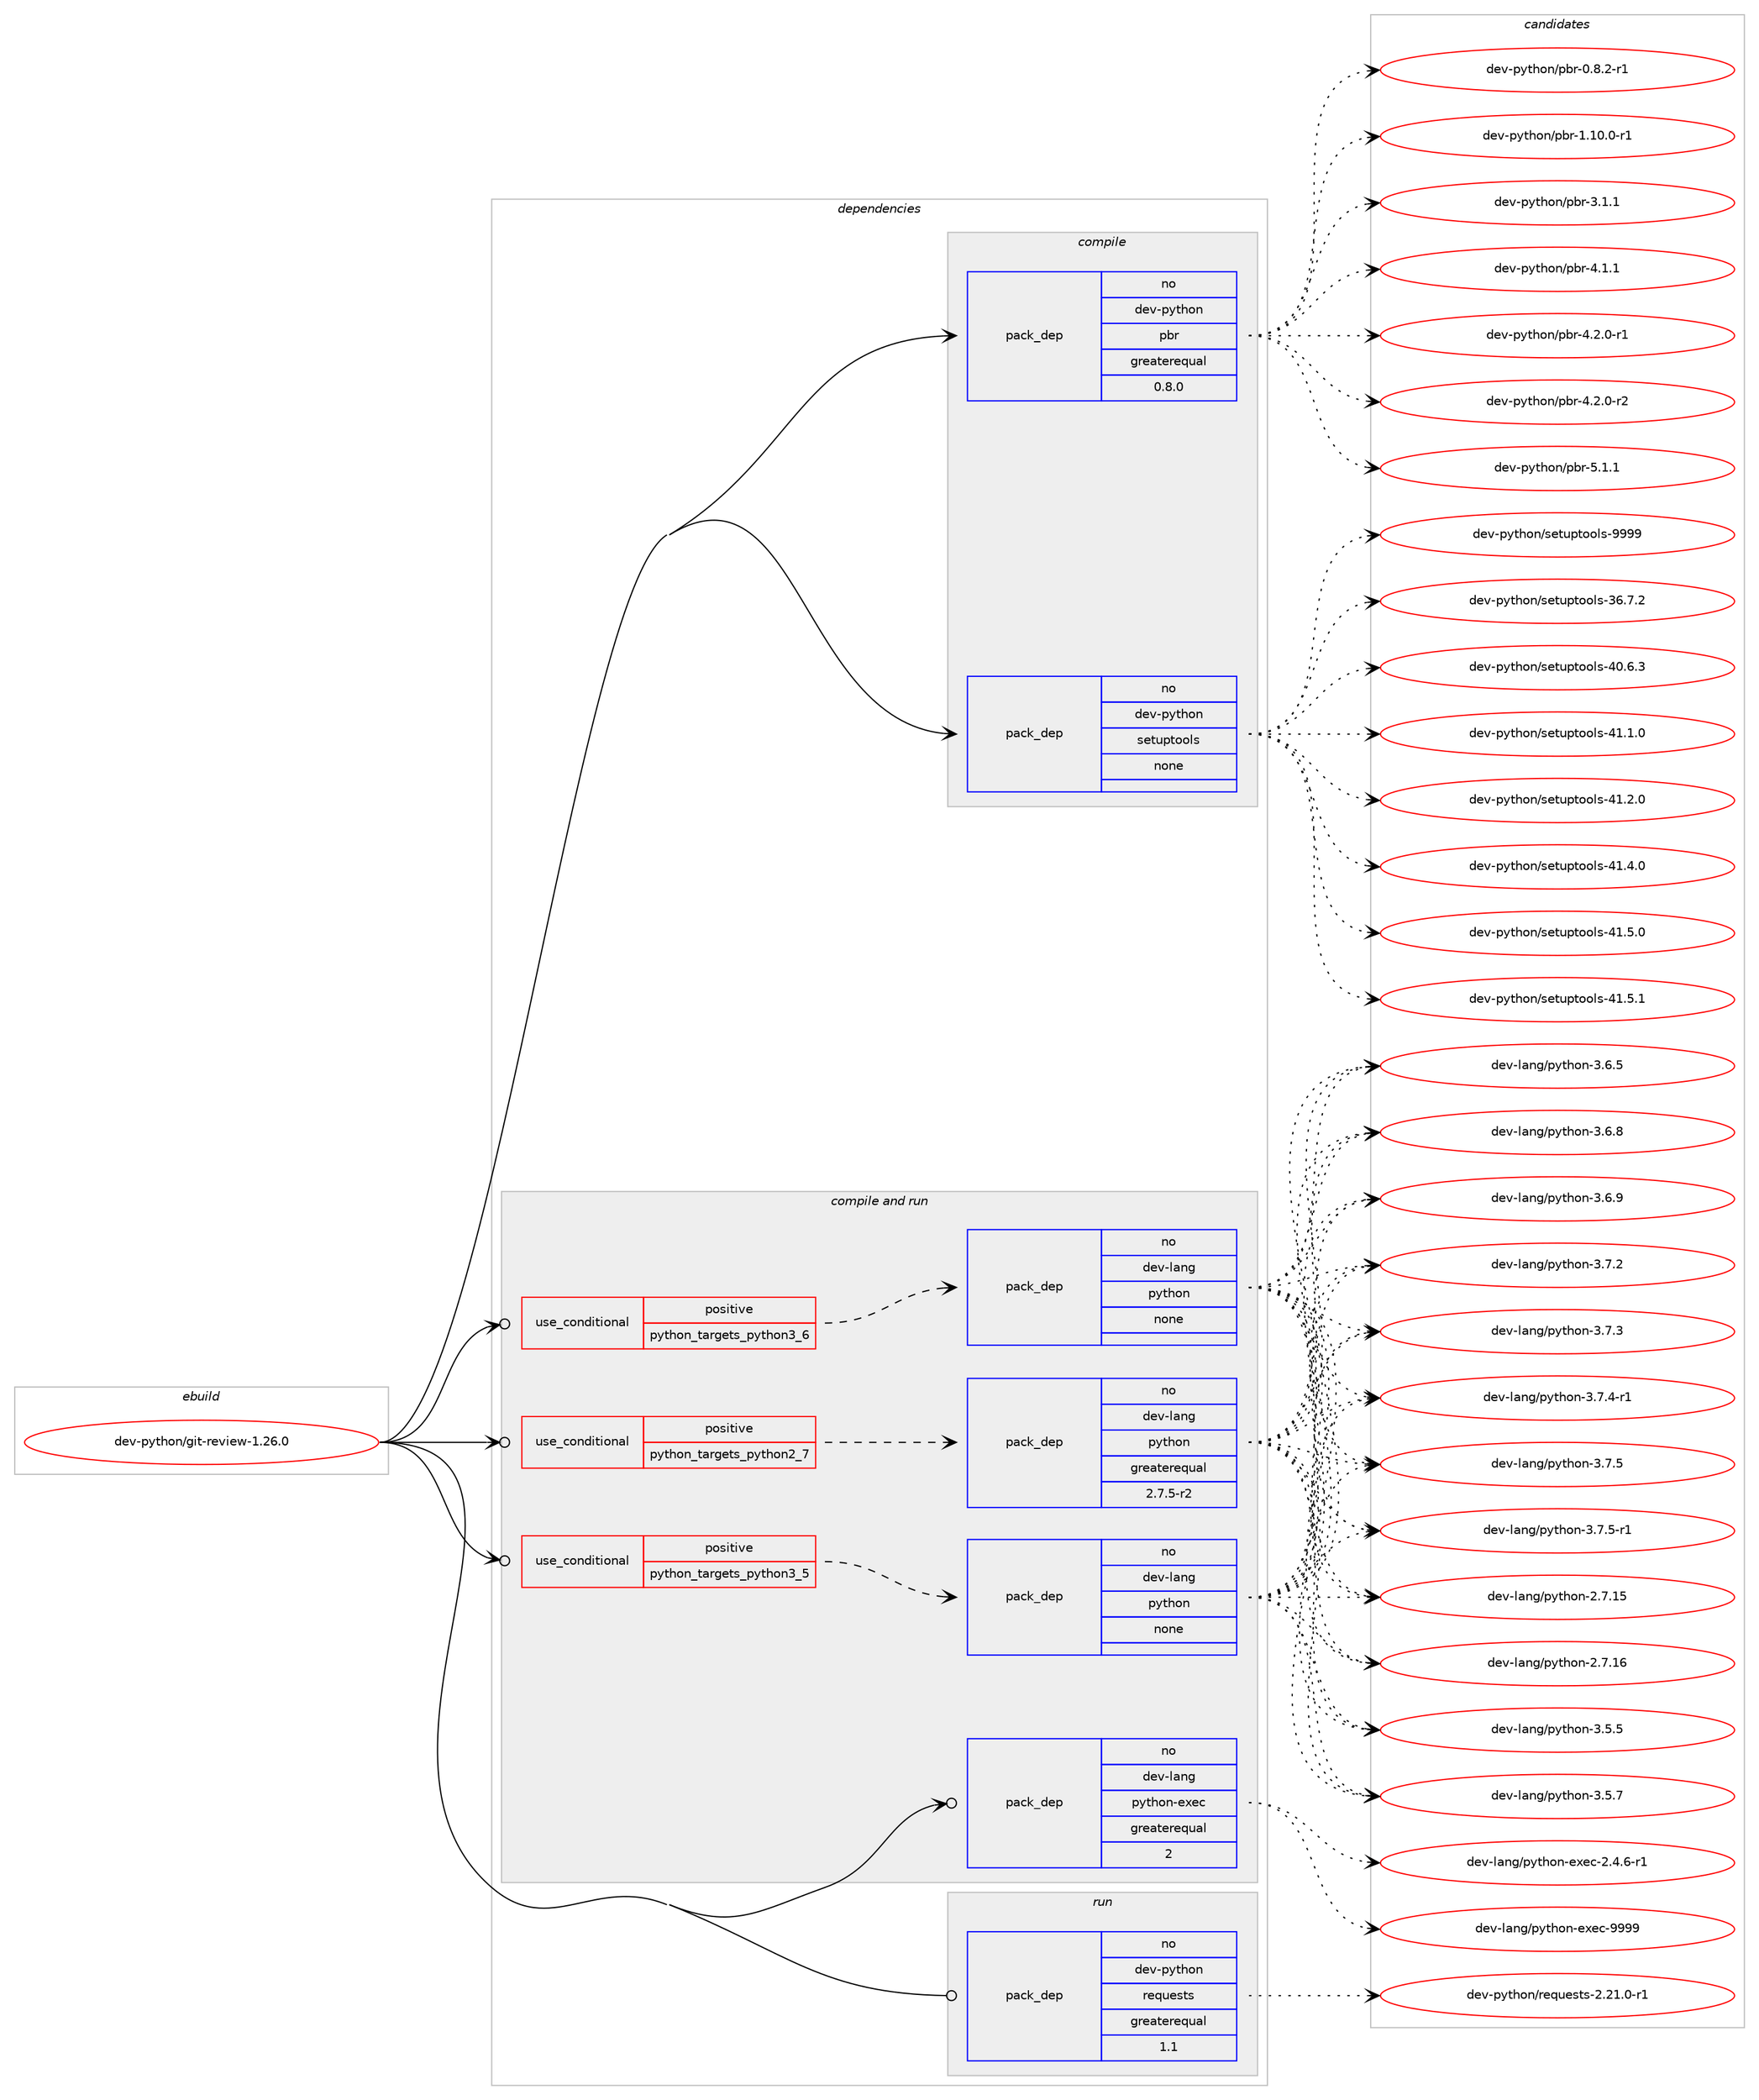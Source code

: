 digraph prolog {

# *************
# Graph options
# *************

newrank=true;
concentrate=true;
compound=true;
graph [rankdir=LR,fontname=Helvetica,fontsize=10,ranksep=1.5];#, ranksep=2.5, nodesep=0.2];
edge  [arrowhead=vee];
node  [fontname=Helvetica,fontsize=10];

# **********
# The ebuild
# **********

subgraph cluster_leftcol {
color=gray;
rank=same;
label=<<i>ebuild</i>>;
id [label="dev-python/git-review-1.26.0", color=red, width=4, href="../dev-python/git-review-1.26.0.svg"];
}

# ****************
# The dependencies
# ****************

subgraph cluster_midcol {
color=gray;
label=<<i>dependencies</i>>;
subgraph cluster_compile {
fillcolor="#eeeeee";
style=filled;
label=<<i>compile</i>>;
subgraph pack454845 {
dependency606663 [label=<<TABLE BORDER="0" CELLBORDER="1" CELLSPACING="0" CELLPADDING="4" WIDTH="220"><TR><TD ROWSPAN="6" CELLPADDING="30">pack_dep</TD></TR><TR><TD WIDTH="110">no</TD></TR><TR><TD>dev-python</TD></TR><TR><TD>pbr</TD></TR><TR><TD>greaterequal</TD></TR><TR><TD>0.8.0</TD></TR></TABLE>>, shape=none, color=blue];
}
id:e -> dependency606663:w [weight=20,style="solid",arrowhead="vee"];
subgraph pack454846 {
dependency606664 [label=<<TABLE BORDER="0" CELLBORDER="1" CELLSPACING="0" CELLPADDING="4" WIDTH="220"><TR><TD ROWSPAN="6" CELLPADDING="30">pack_dep</TD></TR><TR><TD WIDTH="110">no</TD></TR><TR><TD>dev-python</TD></TR><TR><TD>setuptools</TD></TR><TR><TD>none</TD></TR><TR><TD></TD></TR></TABLE>>, shape=none, color=blue];
}
id:e -> dependency606664:w [weight=20,style="solid",arrowhead="vee"];
}
subgraph cluster_compileandrun {
fillcolor="#eeeeee";
style=filled;
label=<<i>compile and run</i>>;
subgraph cond140021 {
dependency606665 [label=<<TABLE BORDER="0" CELLBORDER="1" CELLSPACING="0" CELLPADDING="4"><TR><TD ROWSPAN="3" CELLPADDING="10">use_conditional</TD></TR><TR><TD>positive</TD></TR><TR><TD>python_targets_python2_7</TD></TR></TABLE>>, shape=none, color=red];
subgraph pack454847 {
dependency606666 [label=<<TABLE BORDER="0" CELLBORDER="1" CELLSPACING="0" CELLPADDING="4" WIDTH="220"><TR><TD ROWSPAN="6" CELLPADDING="30">pack_dep</TD></TR><TR><TD WIDTH="110">no</TD></TR><TR><TD>dev-lang</TD></TR><TR><TD>python</TD></TR><TR><TD>greaterequal</TD></TR><TR><TD>2.7.5-r2</TD></TR></TABLE>>, shape=none, color=blue];
}
dependency606665:e -> dependency606666:w [weight=20,style="dashed",arrowhead="vee"];
}
id:e -> dependency606665:w [weight=20,style="solid",arrowhead="odotvee"];
subgraph cond140022 {
dependency606667 [label=<<TABLE BORDER="0" CELLBORDER="1" CELLSPACING="0" CELLPADDING="4"><TR><TD ROWSPAN="3" CELLPADDING="10">use_conditional</TD></TR><TR><TD>positive</TD></TR><TR><TD>python_targets_python3_5</TD></TR></TABLE>>, shape=none, color=red];
subgraph pack454848 {
dependency606668 [label=<<TABLE BORDER="0" CELLBORDER="1" CELLSPACING="0" CELLPADDING="4" WIDTH="220"><TR><TD ROWSPAN="6" CELLPADDING="30">pack_dep</TD></TR><TR><TD WIDTH="110">no</TD></TR><TR><TD>dev-lang</TD></TR><TR><TD>python</TD></TR><TR><TD>none</TD></TR><TR><TD></TD></TR></TABLE>>, shape=none, color=blue];
}
dependency606667:e -> dependency606668:w [weight=20,style="dashed",arrowhead="vee"];
}
id:e -> dependency606667:w [weight=20,style="solid",arrowhead="odotvee"];
subgraph cond140023 {
dependency606669 [label=<<TABLE BORDER="0" CELLBORDER="1" CELLSPACING="0" CELLPADDING="4"><TR><TD ROWSPAN="3" CELLPADDING="10">use_conditional</TD></TR><TR><TD>positive</TD></TR><TR><TD>python_targets_python3_6</TD></TR></TABLE>>, shape=none, color=red];
subgraph pack454849 {
dependency606670 [label=<<TABLE BORDER="0" CELLBORDER="1" CELLSPACING="0" CELLPADDING="4" WIDTH="220"><TR><TD ROWSPAN="6" CELLPADDING="30">pack_dep</TD></TR><TR><TD WIDTH="110">no</TD></TR><TR><TD>dev-lang</TD></TR><TR><TD>python</TD></TR><TR><TD>none</TD></TR><TR><TD></TD></TR></TABLE>>, shape=none, color=blue];
}
dependency606669:e -> dependency606670:w [weight=20,style="dashed",arrowhead="vee"];
}
id:e -> dependency606669:w [weight=20,style="solid",arrowhead="odotvee"];
subgraph pack454850 {
dependency606671 [label=<<TABLE BORDER="0" CELLBORDER="1" CELLSPACING="0" CELLPADDING="4" WIDTH="220"><TR><TD ROWSPAN="6" CELLPADDING="30">pack_dep</TD></TR><TR><TD WIDTH="110">no</TD></TR><TR><TD>dev-lang</TD></TR><TR><TD>python-exec</TD></TR><TR><TD>greaterequal</TD></TR><TR><TD>2</TD></TR></TABLE>>, shape=none, color=blue];
}
id:e -> dependency606671:w [weight=20,style="solid",arrowhead="odotvee"];
}
subgraph cluster_run {
fillcolor="#eeeeee";
style=filled;
label=<<i>run</i>>;
subgraph pack454851 {
dependency606672 [label=<<TABLE BORDER="0" CELLBORDER="1" CELLSPACING="0" CELLPADDING="4" WIDTH="220"><TR><TD ROWSPAN="6" CELLPADDING="30">pack_dep</TD></TR><TR><TD WIDTH="110">no</TD></TR><TR><TD>dev-python</TD></TR><TR><TD>requests</TD></TR><TR><TD>greaterequal</TD></TR><TR><TD>1.1</TD></TR></TABLE>>, shape=none, color=blue];
}
id:e -> dependency606672:w [weight=20,style="solid",arrowhead="odot"];
}
}

# **************
# The candidates
# **************

subgraph cluster_choices {
rank=same;
color=gray;
label=<<i>candidates</i>>;

subgraph choice454845 {
color=black;
nodesep=1;
choice1001011184511212111610411111047112981144548465646504511449 [label="dev-python/pbr-0.8.2-r1", color=red, width=4,href="../dev-python/pbr-0.8.2-r1.svg"];
choice100101118451121211161041111104711298114454946494846484511449 [label="dev-python/pbr-1.10.0-r1", color=red, width=4,href="../dev-python/pbr-1.10.0-r1.svg"];
choice100101118451121211161041111104711298114455146494649 [label="dev-python/pbr-3.1.1", color=red, width=4,href="../dev-python/pbr-3.1.1.svg"];
choice100101118451121211161041111104711298114455246494649 [label="dev-python/pbr-4.1.1", color=red, width=4,href="../dev-python/pbr-4.1.1.svg"];
choice1001011184511212111610411111047112981144552465046484511449 [label="dev-python/pbr-4.2.0-r1", color=red, width=4,href="../dev-python/pbr-4.2.0-r1.svg"];
choice1001011184511212111610411111047112981144552465046484511450 [label="dev-python/pbr-4.2.0-r2", color=red, width=4,href="../dev-python/pbr-4.2.0-r2.svg"];
choice100101118451121211161041111104711298114455346494649 [label="dev-python/pbr-5.1.1", color=red, width=4,href="../dev-python/pbr-5.1.1.svg"];
dependency606663:e -> choice1001011184511212111610411111047112981144548465646504511449:w [style=dotted,weight="100"];
dependency606663:e -> choice100101118451121211161041111104711298114454946494846484511449:w [style=dotted,weight="100"];
dependency606663:e -> choice100101118451121211161041111104711298114455146494649:w [style=dotted,weight="100"];
dependency606663:e -> choice100101118451121211161041111104711298114455246494649:w [style=dotted,weight="100"];
dependency606663:e -> choice1001011184511212111610411111047112981144552465046484511449:w [style=dotted,weight="100"];
dependency606663:e -> choice1001011184511212111610411111047112981144552465046484511450:w [style=dotted,weight="100"];
dependency606663:e -> choice100101118451121211161041111104711298114455346494649:w [style=dotted,weight="100"];
}
subgraph choice454846 {
color=black;
nodesep=1;
choice100101118451121211161041111104711510111611711211611111110811545515446554650 [label="dev-python/setuptools-36.7.2", color=red, width=4,href="../dev-python/setuptools-36.7.2.svg"];
choice100101118451121211161041111104711510111611711211611111110811545524846544651 [label="dev-python/setuptools-40.6.3", color=red, width=4,href="../dev-python/setuptools-40.6.3.svg"];
choice100101118451121211161041111104711510111611711211611111110811545524946494648 [label="dev-python/setuptools-41.1.0", color=red, width=4,href="../dev-python/setuptools-41.1.0.svg"];
choice100101118451121211161041111104711510111611711211611111110811545524946504648 [label="dev-python/setuptools-41.2.0", color=red, width=4,href="../dev-python/setuptools-41.2.0.svg"];
choice100101118451121211161041111104711510111611711211611111110811545524946524648 [label="dev-python/setuptools-41.4.0", color=red, width=4,href="../dev-python/setuptools-41.4.0.svg"];
choice100101118451121211161041111104711510111611711211611111110811545524946534648 [label="dev-python/setuptools-41.5.0", color=red, width=4,href="../dev-python/setuptools-41.5.0.svg"];
choice100101118451121211161041111104711510111611711211611111110811545524946534649 [label="dev-python/setuptools-41.5.1", color=red, width=4,href="../dev-python/setuptools-41.5.1.svg"];
choice10010111845112121116104111110471151011161171121161111111081154557575757 [label="dev-python/setuptools-9999", color=red, width=4,href="../dev-python/setuptools-9999.svg"];
dependency606664:e -> choice100101118451121211161041111104711510111611711211611111110811545515446554650:w [style=dotted,weight="100"];
dependency606664:e -> choice100101118451121211161041111104711510111611711211611111110811545524846544651:w [style=dotted,weight="100"];
dependency606664:e -> choice100101118451121211161041111104711510111611711211611111110811545524946494648:w [style=dotted,weight="100"];
dependency606664:e -> choice100101118451121211161041111104711510111611711211611111110811545524946504648:w [style=dotted,weight="100"];
dependency606664:e -> choice100101118451121211161041111104711510111611711211611111110811545524946524648:w [style=dotted,weight="100"];
dependency606664:e -> choice100101118451121211161041111104711510111611711211611111110811545524946534648:w [style=dotted,weight="100"];
dependency606664:e -> choice100101118451121211161041111104711510111611711211611111110811545524946534649:w [style=dotted,weight="100"];
dependency606664:e -> choice10010111845112121116104111110471151011161171121161111111081154557575757:w [style=dotted,weight="100"];
}
subgraph choice454847 {
color=black;
nodesep=1;
choice10010111845108971101034711212111610411111045504655464953 [label="dev-lang/python-2.7.15", color=red, width=4,href="../dev-lang/python-2.7.15.svg"];
choice10010111845108971101034711212111610411111045504655464954 [label="dev-lang/python-2.7.16", color=red, width=4,href="../dev-lang/python-2.7.16.svg"];
choice100101118451089711010347112121116104111110455146534653 [label="dev-lang/python-3.5.5", color=red, width=4,href="../dev-lang/python-3.5.5.svg"];
choice100101118451089711010347112121116104111110455146534655 [label="dev-lang/python-3.5.7", color=red, width=4,href="../dev-lang/python-3.5.7.svg"];
choice100101118451089711010347112121116104111110455146544653 [label="dev-lang/python-3.6.5", color=red, width=4,href="../dev-lang/python-3.6.5.svg"];
choice100101118451089711010347112121116104111110455146544656 [label="dev-lang/python-3.6.8", color=red, width=4,href="../dev-lang/python-3.6.8.svg"];
choice100101118451089711010347112121116104111110455146544657 [label="dev-lang/python-3.6.9", color=red, width=4,href="../dev-lang/python-3.6.9.svg"];
choice100101118451089711010347112121116104111110455146554650 [label="dev-lang/python-3.7.2", color=red, width=4,href="../dev-lang/python-3.7.2.svg"];
choice100101118451089711010347112121116104111110455146554651 [label="dev-lang/python-3.7.3", color=red, width=4,href="../dev-lang/python-3.7.3.svg"];
choice1001011184510897110103471121211161041111104551465546524511449 [label="dev-lang/python-3.7.4-r1", color=red, width=4,href="../dev-lang/python-3.7.4-r1.svg"];
choice100101118451089711010347112121116104111110455146554653 [label="dev-lang/python-3.7.5", color=red, width=4,href="../dev-lang/python-3.7.5.svg"];
choice1001011184510897110103471121211161041111104551465546534511449 [label="dev-lang/python-3.7.5-r1", color=red, width=4,href="../dev-lang/python-3.7.5-r1.svg"];
dependency606666:e -> choice10010111845108971101034711212111610411111045504655464953:w [style=dotted,weight="100"];
dependency606666:e -> choice10010111845108971101034711212111610411111045504655464954:w [style=dotted,weight="100"];
dependency606666:e -> choice100101118451089711010347112121116104111110455146534653:w [style=dotted,weight="100"];
dependency606666:e -> choice100101118451089711010347112121116104111110455146534655:w [style=dotted,weight="100"];
dependency606666:e -> choice100101118451089711010347112121116104111110455146544653:w [style=dotted,weight="100"];
dependency606666:e -> choice100101118451089711010347112121116104111110455146544656:w [style=dotted,weight="100"];
dependency606666:e -> choice100101118451089711010347112121116104111110455146544657:w [style=dotted,weight="100"];
dependency606666:e -> choice100101118451089711010347112121116104111110455146554650:w [style=dotted,weight="100"];
dependency606666:e -> choice100101118451089711010347112121116104111110455146554651:w [style=dotted,weight="100"];
dependency606666:e -> choice1001011184510897110103471121211161041111104551465546524511449:w [style=dotted,weight="100"];
dependency606666:e -> choice100101118451089711010347112121116104111110455146554653:w [style=dotted,weight="100"];
dependency606666:e -> choice1001011184510897110103471121211161041111104551465546534511449:w [style=dotted,weight="100"];
}
subgraph choice454848 {
color=black;
nodesep=1;
choice10010111845108971101034711212111610411111045504655464953 [label="dev-lang/python-2.7.15", color=red, width=4,href="../dev-lang/python-2.7.15.svg"];
choice10010111845108971101034711212111610411111045504655464954 [label="dev-lang/python-2.7.16", color=red, width=4,href="../dev-lang/python-2.7.16.svg"];
choice100101118451089711010347112121116104111110455146534653 [label="dev-lang/python-3.5.5", color=red, width=4,href="../dev-lang/python-3.5.5.svg"];
choice100101118451089711010347112121116104111110455146534655 [label="dev-lang/python-3.5.7", color=red, width=4,href="../dev-lang/python-3.5.7.svg"];
choice100101118451089711010347112121116104111110455146544653 [label="dev-lang/python-3.6.5", color=red, width=4,href="../dev-lang/python-3.6.5.svg"];
choice100101118451089711010347112121116104111110455146544656 [label="dev-lang/python-3.6.8", color=red, width=4,href="../dev-lang/python-3.6.8.svg"];
choice100101118451089711010347112121116104111110455146544657 [label="dev-lang/python-3.6.9", color=red, width=4,href="../dev-lang/python-3.6.9.svg"];
choice100101118451089711010347112121116104111110455146554650 [label="dev-lang/python-3.7.2", color=red, width=4,href="../dev-lang/python-3.7.2.svg"];
choice100101118451089711010347112121116104111110455146554651 [label="dev-lang/python-3.7.3", color=red, width=4,href="../dev-lang/python-3.7.3.svg"];
choice1001011184510897110103471121211161041111104551465546524511449 [label="dev-lang/python-3.7.4-r1", color=red, width=4,href="../dev-lang/python-3.7.4-r1.svg"];
choice100101118451089711010347112121116104111110455146554653 [label="dev-lang/python-3.7.5", color=red, width=4,href="../dev-lang/python-3.7.5.svg"];
choice1001011184510897110103471121211161041111104551465546534511449 [label="dev-lang/python-3.7.5-r1", color=red, width=4,href="../dev-lang/python-3.7.5-r1.svg"];
dependency606668:e -> choice10010111845108971101034711212111610411111045504655464953:w [style=dotted,weight="100"];
dependency606668:e -> choice10010111845108971101034711212111610411111045504655464954:w [style=dotted,weight="100"];
dependency606668:e -> choice100101118451089711010347112121116104111110455146534653:w [style=dotted,weight="100"];
dependency606668:e -> choice100101118451089711010347112121116104111110455146534655:w [style=dotted,weight="100"];
dependency606668:e -> choice100101118451089711010347112121116104111110455146544653:w [style=dotted,weight="100"];
dependency606668:e -> choice100101118451089711010347112121116104111110455146544656:w [style=dotted,weight="100"];
dependency606668:e -> choice100101118451089711010347112121116104111110455146544657:w [style=dotted,weight="100"];
dependency606668:e -> choice100101118451089711010347112121116104111110455146554650:w [style=dotted,weight="100"];
dependency606668:e -> choice100101118451089711010347112121116104111110455146554651:w [style=dotted,weight="100"];
dependency606668:e -> choice1001011184510897110103471121211161041111104551465546524511449:w [style=dotted,weight="100"];
dependency606668:e -> choice100101118451089711010347112121116104111110455146554653:w [style=dotted,weight="100"];
dependency606668:e -> choice1001011184510897110103471121211161041111104551465546534511449:w [style=dotted,weight="100"];
}
subgraph choice454849 {
color=black;
nodesep=1;
choice10010111845108971101034711212111610411111045504655464953 [label="dev-lang/python-2.7.15", color=red, width=4,href="../dev-lang/python-2.7.15.svg"];
choice10010111845108971101034711212111610411111045504655464954 [label="dev-lang/python-2.7.16", color=red, width=4,href="../dev-lang/python-2.7.16.svg"];
choice100101118451089711010347112121116104111110455146534653 [label="dev-lang/python-3.5.5", color=red, width=4,href="../dev-lang/python-3.5.5.svg"];
choice100101118451089711010347112121116104111110455146534655 [label="dev-lang/python-3.5.7", color=red, width=4,href="../dev-lang/python-3.5.7.svg"];
choice100101118451089711010347112121116104111110455146544653 [label="dev-lang/python-3.6.5", color=red, width=4,href="../dev-lang/python-3.6.5.svg"];
choice100101118451089711010347112121116104111110455146544656 [label="dev-lang/python-3.6.8", color=red, width=4,href="../dev-lang/python-3.6.8.svg"];
choice100101118451089711010347112121116104111110455146544657 [label="dev-lang/python-3.6.9", color=red, width=4,href="../dev-lang/python-3.6.9.svg"];
choice100101118451089711010347112121116104111110455146554650 [label="dev-lang/python-3.7.2", color=red, width=4,href="../dev-lang/python-3.7.2.svg"];
choice100101118451089711010347112121116104111110455146554651 [label="dev-lang/python-3.7.3", color=red, width=4,href="../dev-lang/python-3.7.3.svg"];
choice1001011184510897110103471121211161041111104551465546524511449 [label="dev-lang/python-3.7.4-r1", color=red, width=4,href="../dev-lang/python-3.7.4-r1.svg"];
choice100101118451089711010347112121116104111110455146554653 [label="dev-lang/python-3.7.5", color=red, width=4,href="../dev-lang/python-3.7.5.svg"];
choice1001011184510897110103471121211161041111104551465546534511449 [label="dev-lang/python-3.7.5-r1", color=red, width=4,href="../dev-lang/python-3.7.5-r1.svg"];
dependency606670:e -> choice10010111845108971101034711212111610411111045504655464953:w [style=dotted,weight="100"];
dependency606670:e -> choice10010111845108971101034711212111610411111045504655464954:w [style=dotted,weight="100"];
dependency606670:e -> choice100101118451089711010347112121116104111110455146534653:w [style=dotted,weight="100"];
dependency606670:e -> choice100101118451089711010347112121116104111110455146534655:w [style=dotted,weight="100"];
dependency606670:e -> choice100101118451089711010347112121116104111110455146544653:w [style=dotted,weight="100"];
dependency606670:e -> choice100101118451089711010347112121116104111110455146544656:w [style=dotted,weight="100"];
dependency606670:e -> choice100101118451089711010347112121116104111110455146544657:w [style=dotted,weight="100"];
dependency606670:e -> choice100101118451089711010347112121116104111110455146554650:w [style=dotted,weight="100"];
dependency606670:e -> choice100101118451089711010347112121116104111110455146554651:w [style=dotted,weight="100"];
dependency606670:e -> choice1001011184510897110103471121211161041111104551465546524511449:w [style=dotted,weight="100"];
dependency606670:e -> choice100101118451089711010347112121116104111110455146554653:w [style=dotted,weight="100"];
dependency606670:e -> choice1001011184510897110103471121211161041111104551465546534511449:w [style=dotted,weight="100"];
}
subgraph choice454850 {
color=black;
nodesep=1;
choice10010111845108971101034711212111610411111045101120101994550465246544511449 [label="dev-lang/python-exec-2.4.6-r1", color=red, width=4,href="../dev-lang/python-exec-2.4.6-r1.svg"];
choice10010111845108971101034711212111610411111045101120101994557575757 [label="dev-lang/python-exec-9999", color=red, width=4,href="../dev-lang/python-exec-9999.svg"];
dependency606671:e -> choice10010111845108971101034711212111610411111045101120101994550465246544511449:w [style=dotted,weight="100"];
dependency606671:e -> choice10010111845108971101034711212111610411111045101120101994557575757:w [style=dotted,weight="100"];
}
subgraph choice454851 {
color=black;
nodesep=1;
choice1001011184511212111610411111047114101113117101115116115455046504946484511449 [label="dev-python/requests-2.21.0-r1", color=red, width=4,href="../dev-python/requests-2.21.0-r1.svg"];
dependency606672:e -> choice1001011184511212111610411111047114101113117101115116115455046504946484511449:w [style=dotted,weight="100"];
}
}

}
